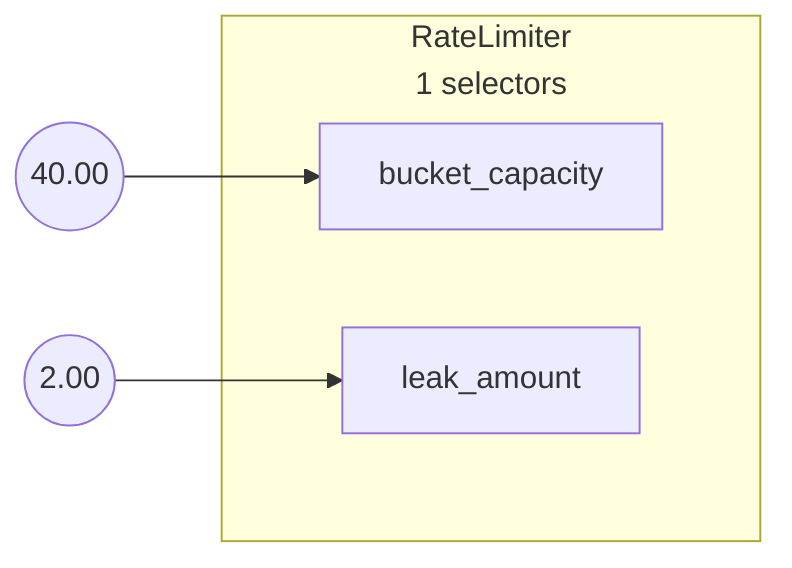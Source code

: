 flowchart LR
subgraph root.0[<center>RateLimiter<br/>1 selectors</center>]
subgraph root.0_inports[ ]
style root.0_inports fill:none,stroke:none
root.0bucket_capacity[bucket_capacity]
root.0leak_amount[leak_amount]
end
end
root.0_bucket_capacity_FakeConstantout((40.00))
root.0_leak_amount_FakeConstantout((2.00))
root.0_bucket_capacity_FakeConstantout --> root.0bucket_capacity
root.0_leak_amount_FakeConstantout --> root.0leak_amount
